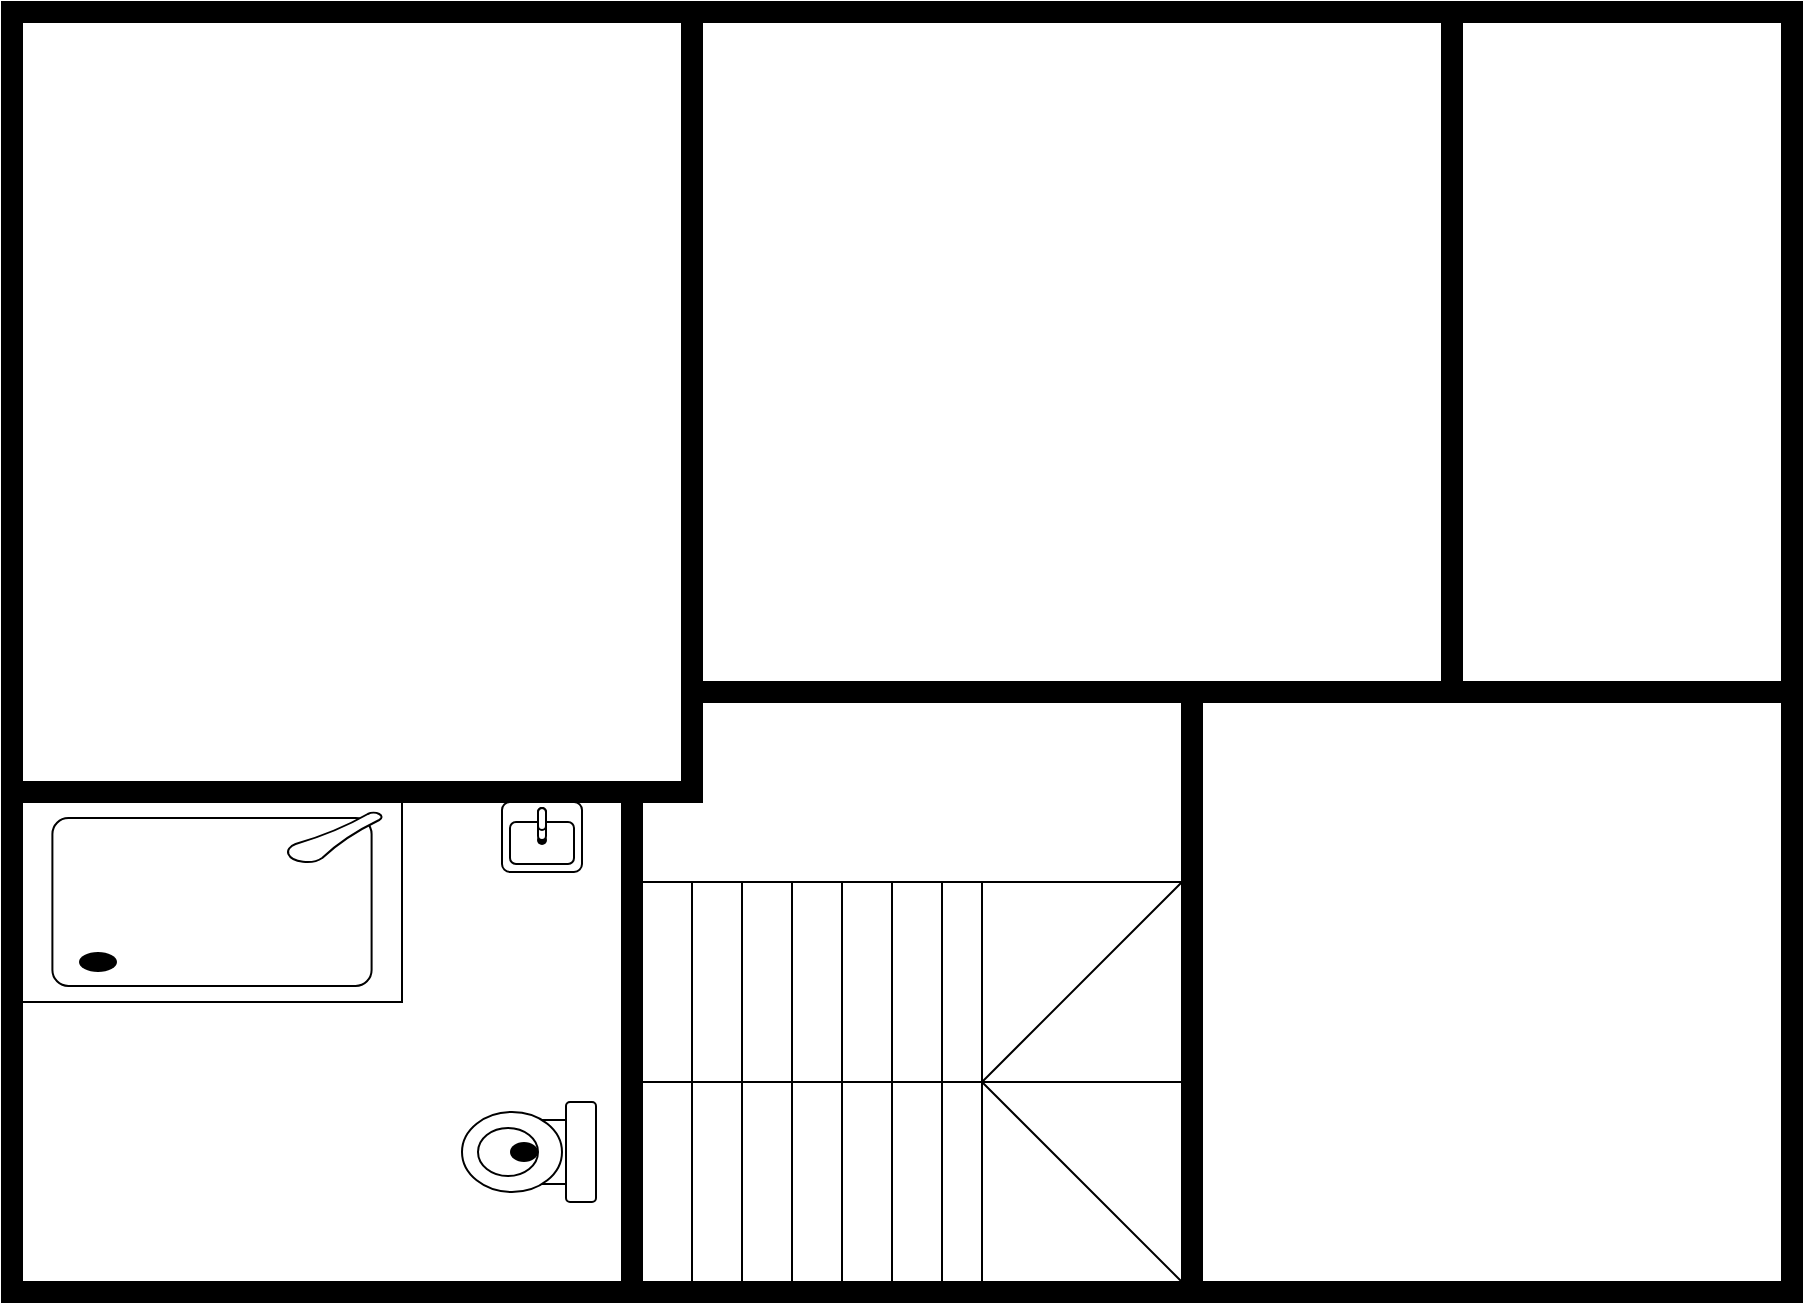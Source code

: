 <mxfile version="26.2.14">
  <diagram name="Page-1" id="38b20595-45e3-9b7f-d5ca-b57f44c5b66d">
    <mxGraphModel dx="-599" dy="9" grid="1" gridSize="10" guides="1" tooltips="1" connect="1" arrows="1" fold="1" page="1" pageScale="1" pageWidth="1100" pageHeight="850" background="none" math="0" shadow="0">
      <root>
        <mxCell id="0" />
        <mxCell id="1" parent="0" />
        <mxCell id="zVZ-raye_Tv6AUy4_SLc-4" value="" style="verticalLabelPosition=bottom;html=1;verticalAlign=top;align=center;shape=mxgraph.floorplan.room;fillColor=strokeColor;movable=0;resizable=0;rotatable=0;deletable=0;editable=0;locked=1;connectable=0;" vertex="1" parent="1">
          <mxGeometry x="1120" y="910" width="900" height="650" as="geometry" />
        </mxCell>
        <mxCell id="zVZ-raye_Tv6AUy4_SLc-5" value="" style="verticalLabelPosition=bottom;html=1;verticalAlign=top;align=center;shape=mxgraph.floorplan.room;fillColor=strokeColor;" vertex="1" parent="1">
          <mxGeometry x="1840" y="910" width="180" height="350" as="geometry" />
        </mxCell>
        <mxCell id="zVZ-raye_Tv6AUy4_SLc-6" value="" style="verticalLabelPosition=bottom;html=1;verticalAlign=top;align=center;shape=mxgraph.floorplan.room;fillColor=strokeColor;" vertex="1" parent="1">
          <mxGeometry x="1710" y="1250" width="310" height="310" as="geometry" />
        </mxCell>
        <mxCell id="zVZ-raye_Tv6AUy4_SLc-7" value="" style="verticalLabelPosition=bottom;html=1;verticalAlign=top;align=center;shape=mxgraph.floorplan.room;fillColor=strokeColor;" vertex="1" parent="1">
          <mxGeometry x="1120" y="910" width="350" height="400" as="geometry" />
        </mxCell>
        <mxCell id="zVZ-raye_Tv6AUy4_SLc-8" value="" style="verticalLabelPosition=bottom;html=1;verticalAlign=top;align=center;shape=mxgraph.floorplan.room;fillColor=strokeColor;" vertex="1" parent="1">
          <mxGeometry x="1460" y="910" width="390" height="350" as="geometry" />
        </mxCell>
        <mxCell id="zVZ-raye_Tv6AUy4_SLc-12" value="" style="verticalLabelPosition=bottom;html=1;verticalAlign=top;align=center;shape=mxgraph.floorplan.room;fillColor=strokeColor;" vertex="1" parent="1">
          <mxGeometry x="1120" y="1300" width="320" height="260" as="geometry" />
        </mxCell>
        <mxCell id="zVZ-raye_Tv6AUy4_SLc-14" value="" style="verticalLabelPosition=bottom;html=1;verticalAlign=top;align=center;shape=mxgraph.floorplan.stairsRest;" vertex="1" parent="1">
          <mxGeometry x="1440" y="1350" width="270" height="200" as="geometry" />
        </mxCell>
        <mxCell id="zVZ-raye_Tv6AUy4_SLc-17" value="" style="verticalLabelPosition=bottom;html=1;verticalAlign=top;align=center;shape=mxgraph.floorplan.sink_22;" vertex="1" parent="1">
          <mxGeometry x="1370" y="1310" width="40" height="35" as="geometry" />
        </mxCell>
        <mxCell id="zVZ-raye_Tv6AUy4_SLc-18" value="" style="verticalLabelPosition=bottom;html=1;verticalAlign=top;align=center;shape=mxgraph.floorplan.shower2;" vertex="1" parent="1">
          <mxGeometry x="1130" y="1310" width="190" height="100" as="geometry" />
        </mxCell>
        <mxCell id="zVZ-raye_Tv6AUy4_SLc-19" value="" style="verticalLabelPosition=bottom;html=1;verticalAlign=top;align=center;shape=mxgraph.floorplan.toilet;direction=south;" vertex="1" parent="1">
          <mxGeometry x="1350" y="1460" width="67" height="50" as="geometry" />
        </mxCell>
      </root>
    </mxGraphModel>
  </diagram>
</mxfile>
